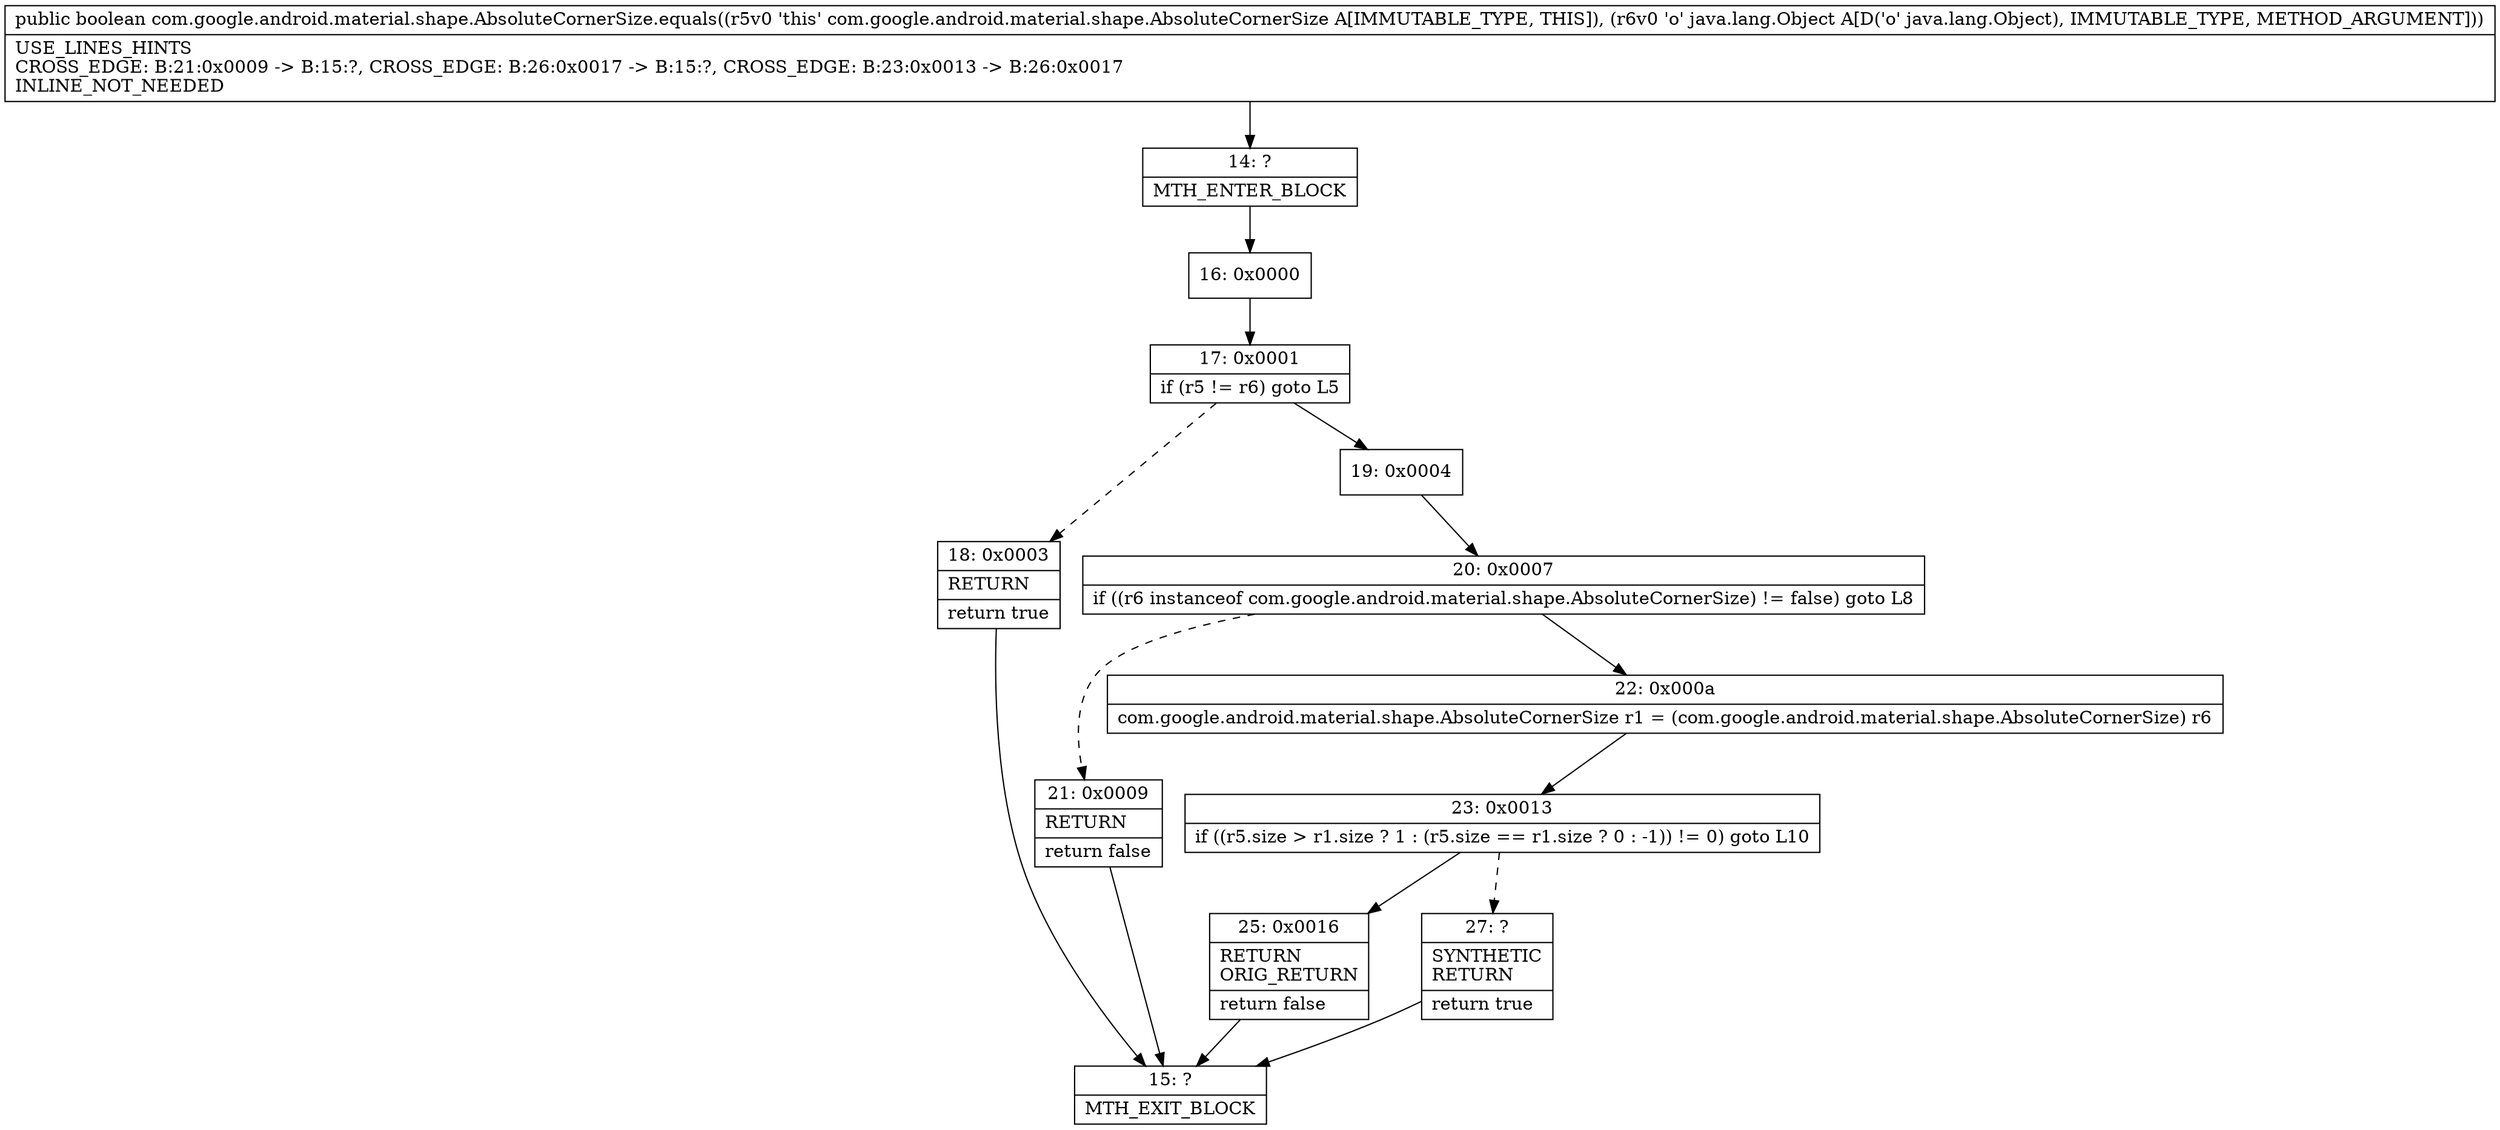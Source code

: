 digraph "CFG forcom.google.android.material.shape.AbsoluteCornerSize.equals(Ljava\/lang\/Object;)Z" {
Node_14 [shape=record,label="{14\:\ ?|MTH_ENTER_BLOCK\l}"];
Node_16 [shape=record,label="{16\:\ 0x0000}"];
Node_17 [shape=record,label="{17\:\ 0x0001|if (r5 != r6) goto L5\l}"];
Node_18 [shape=record,label="{18\:\ 0x0003|RETURN\l|return true\l}"];
Node_15 [shape=record,label="{15\:\ ?|MTH_EXIT_BLOCK\l}"];
Node_19 [shape=record,label="{19\:\ 0x0004}"];
Node_20 [shape=record,label="{20\:\ 0x0007|if ((r6 instanceof com.google.android.material.shape.AbsoluteCornerSize) != false) goto L8\l}"];
Node_21 [shape=record,label="{21\:\ 0x0009|RETURN\l|return false\l}"];
Node_22 [shape=record,label="{22\:\ 0x000a|com.google.android.material.shape.AbsoluteCornerSize r1 = (com.google.android.material.shape.AbsoluteCornerSize) r6\l}"];
Node_23 [shape=record,label="{23\:\ 0x0013|if ((r5.size \> r1.size ? 1 : (r5.size == r1.size ? 0 : \-1)) != 0) goto L10\l}"];
Node_25 [shape=record,label="{25\:\ 0x0016|RETURN\lORIG_RETURN\l|return false\l}"];
Node_27 [shape=record,label="{27\:\ ?|SYNTHETIC\lRETURN\l|return true\l}"];
MethodNode[shape=record,label="{public boolean com.google.android.material.shape.AbsoluteCornerSize.equals((r5v0 'this' com.google.android.material.shape.AbsoluteCornerSize A[IMMUTABLE_TYPE, THIS]), (r6v0 'o' java.lang.Object A[D('o' java.lang.Object), IMMUTABLE_TYPE, METHOD_ARGUMENT]))  | USE_LINES_HINTS\lCROSS_EDGE: B:21:0x0009 \-\> B:15:?, CROSS_EDGE: B:26:0x0017 \-\> B:15:?, CROSS_EDGE: B:23:0x0013 \-\> B:26:0x0017\lINLINE_NOT_NEEDED\l}"];
MethodNode -> Node_14;Node_14 -> Node_16;
Node_16 -> Node_17;
Node_17 -> Node_18[style=dashed];
Node_17 -> Node_19;
Node_18 -> Node_15;
Node_19 -> Node_20;
Node_20 -> Node_21[style=dashed];
Node_20 -> Node_22;
Node_21 -> Node_15;
Node_22 -> Node_23;
Node_23 -> Node_25;
Node_23 -> Node_27[style=dashed];
Node_25 -> Node_15;
Node_27 -> Node_15;
}

